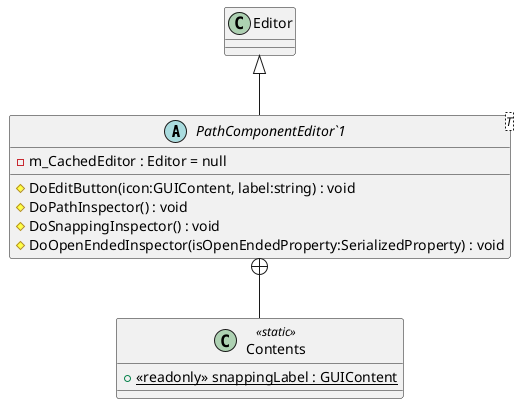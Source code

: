 @startuml
abstract class "PathComponentEditor`1"<T> {
    - m_CachedEditor : Editor = null
    # DoEditButton(icon:GUIContent, label:string) : void
    # DoPathInspector() : void
    # DoSnappingInspector() : void
    # DoOpenEndedInspector(isOpenEndedProperty:SerializedProperty) : void
}
class Contents <<static>> {
    + {static} <<readonly>> snappingLabel : GUIContent
}
Editor <|-- "PathComponentEditor`1"
"PathComponentEditor`1" +-- Contents
@enduml
